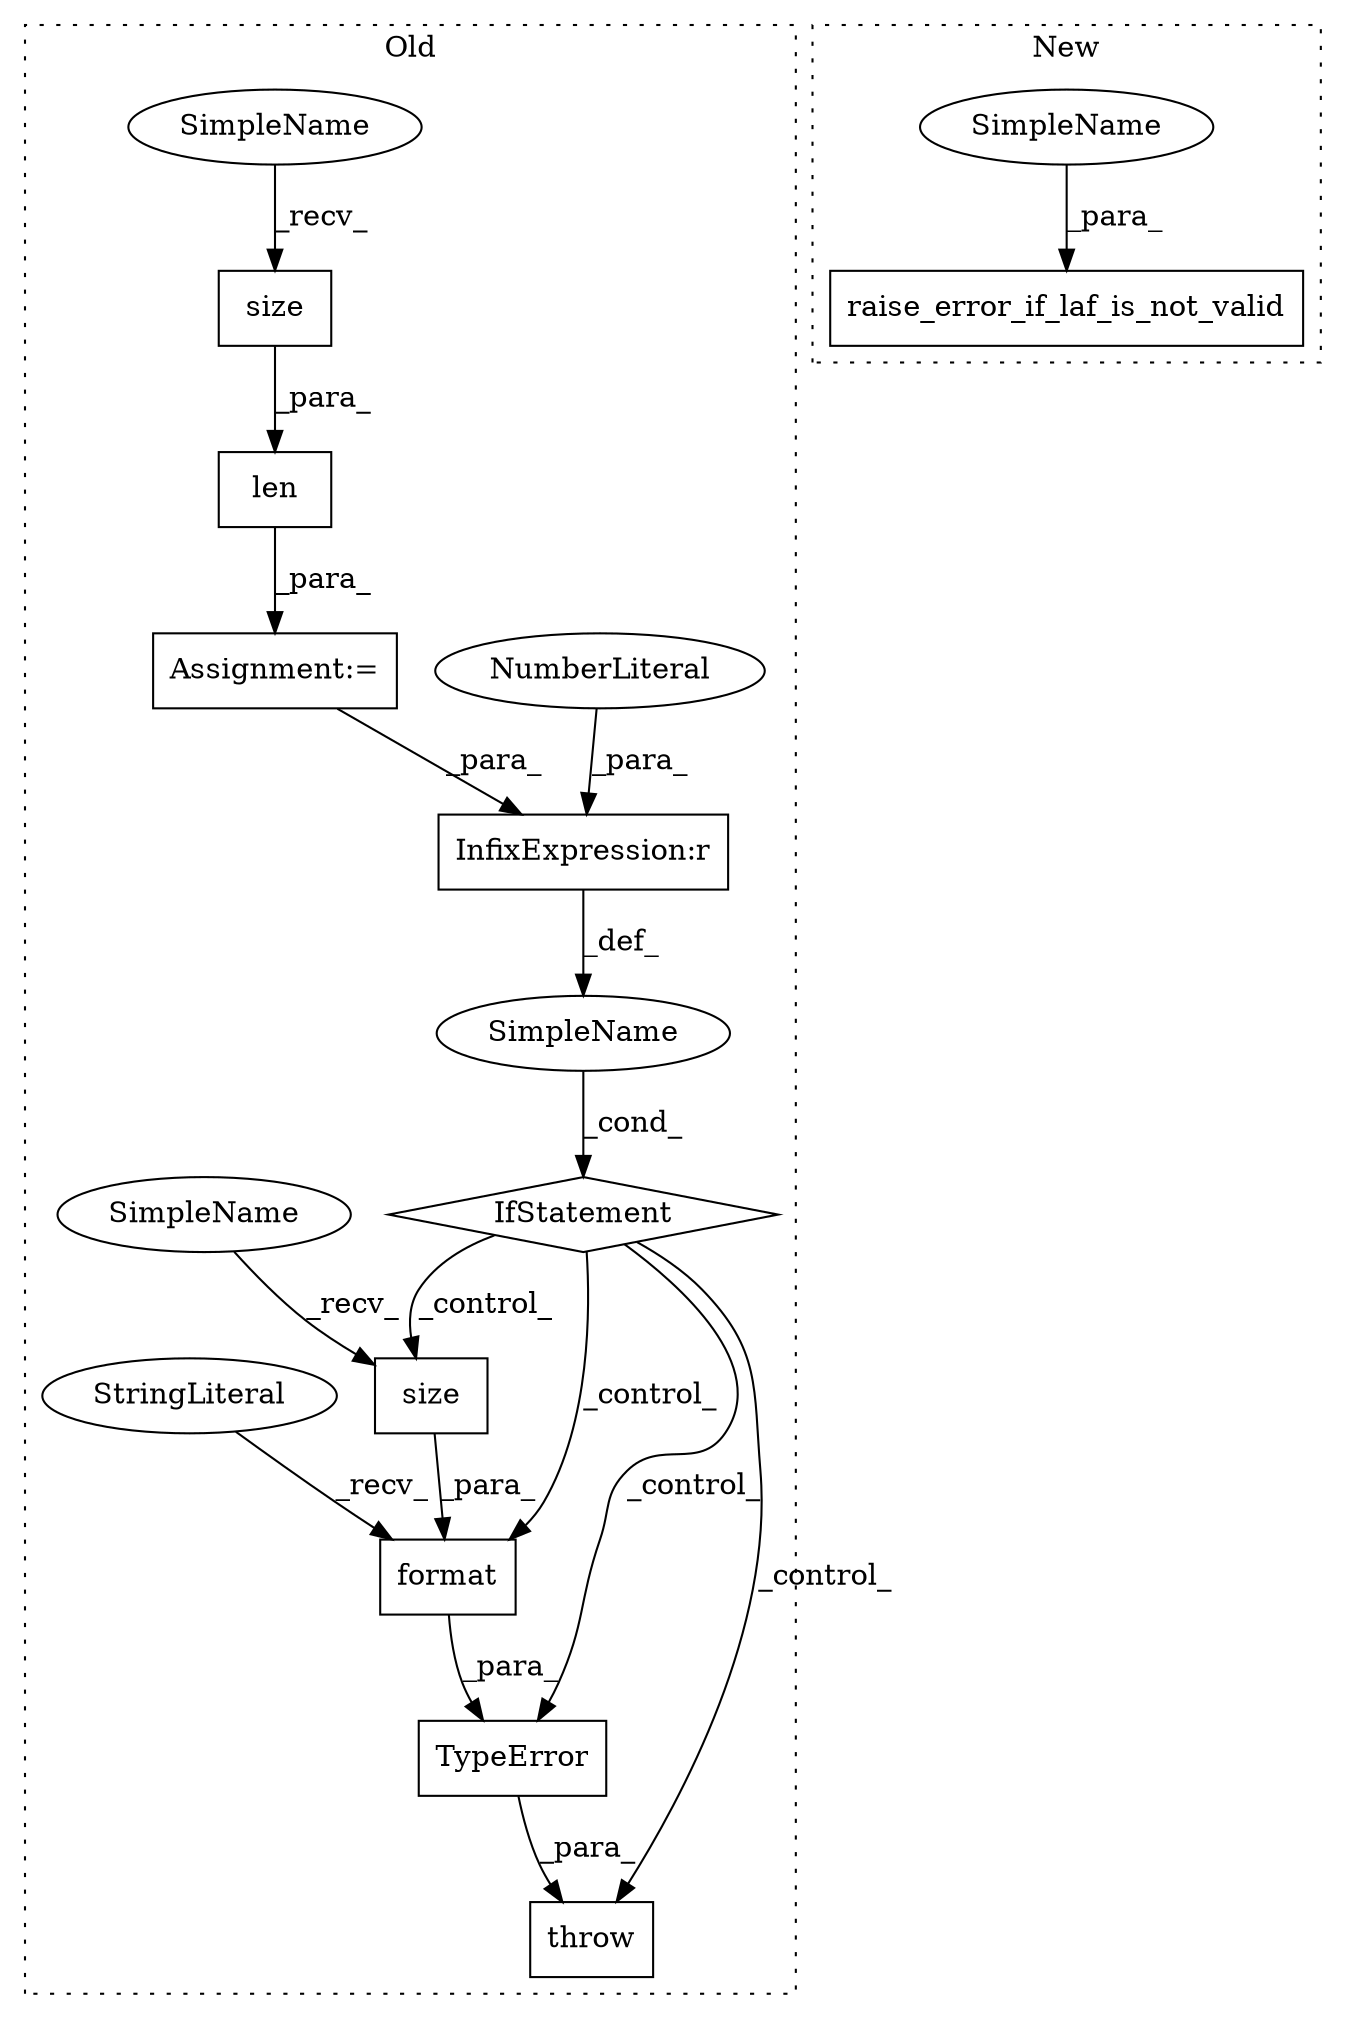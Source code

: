 digraph G {
subgraph cluster0 {
1 [label="TypeError" a="32" s="4750,4837" l="10,1" shape="box"];
3 [label="SimpleName" a="42" s="" l="" shape="ellipse"];
4 [label="throw" a="53" s="4744" l="6" shape="box"];
5 [label="InfixExpression:r" a="27" s="4729" l="4" shape="box"];
6 [label="NumberLiteral" a="34" s="4733" l="1" shape="ellipse"];
7 [label="size" a="32" s="4830" l="6" shape="box"];
8 [label="len" a="32" s="4698,4712" l="4,1" shape="box"];
9 [label="size" a="32" s="4706" l="6" shape="box"];
10 [label="format" a="32" s="4819,4836" l="7,1" shape="box"];
11 [label="IfStatement" a="25" s="4719,4734" l="4,2" shape="diamond"];
12 [label="Assignment:=" a="7" s="4697" l="1" shape="box"];
13 [label="StringLiteral" a="45" s="4760" l="58" shape="ellipse"];
14 [label="SimpleName" a="42" s="4702" l="3" shape="ellipse"];
15 [label="SimpleName" a="42" s="4826" l="3" shape="ellipse"];
label = "Old";
style="dotted";
}
subgraph cluster1 {
2 [label="raise_error_if_laf_is_not_valid" a="32" s="5537,5572" l="32,1" shape="box"];
16 [label="SimpleName" a="42" s="5569" l="3" shape="ellipse"];
label = "New";
style="dotted";
}
1 -> 4 [label="_para_"];
3 -> 11 [label="_cond_"];
5 -> 3 [label="_def_"];
6 -> 5 [label="_para_"];
7 -> 10 [label="_para_"];
8 -> 12 [label="_para_"];
9 -> 8 [label="_para_"];
10 -> 1 [label="_para_"];
11 -> 1 [label="_control_"];
11 -> 4 [label="_control_"];
11 -> 7 [label="_control_"];
11 -> 10 [label="_control_"];
12 -> 5 [label="_para_"];
13 -> 10 [label="_recv_"];
14 -> 9 [label="_recv_"];
15 -> 7 [label="_recv_"];
16 -> 2 [label="_para_"];
}